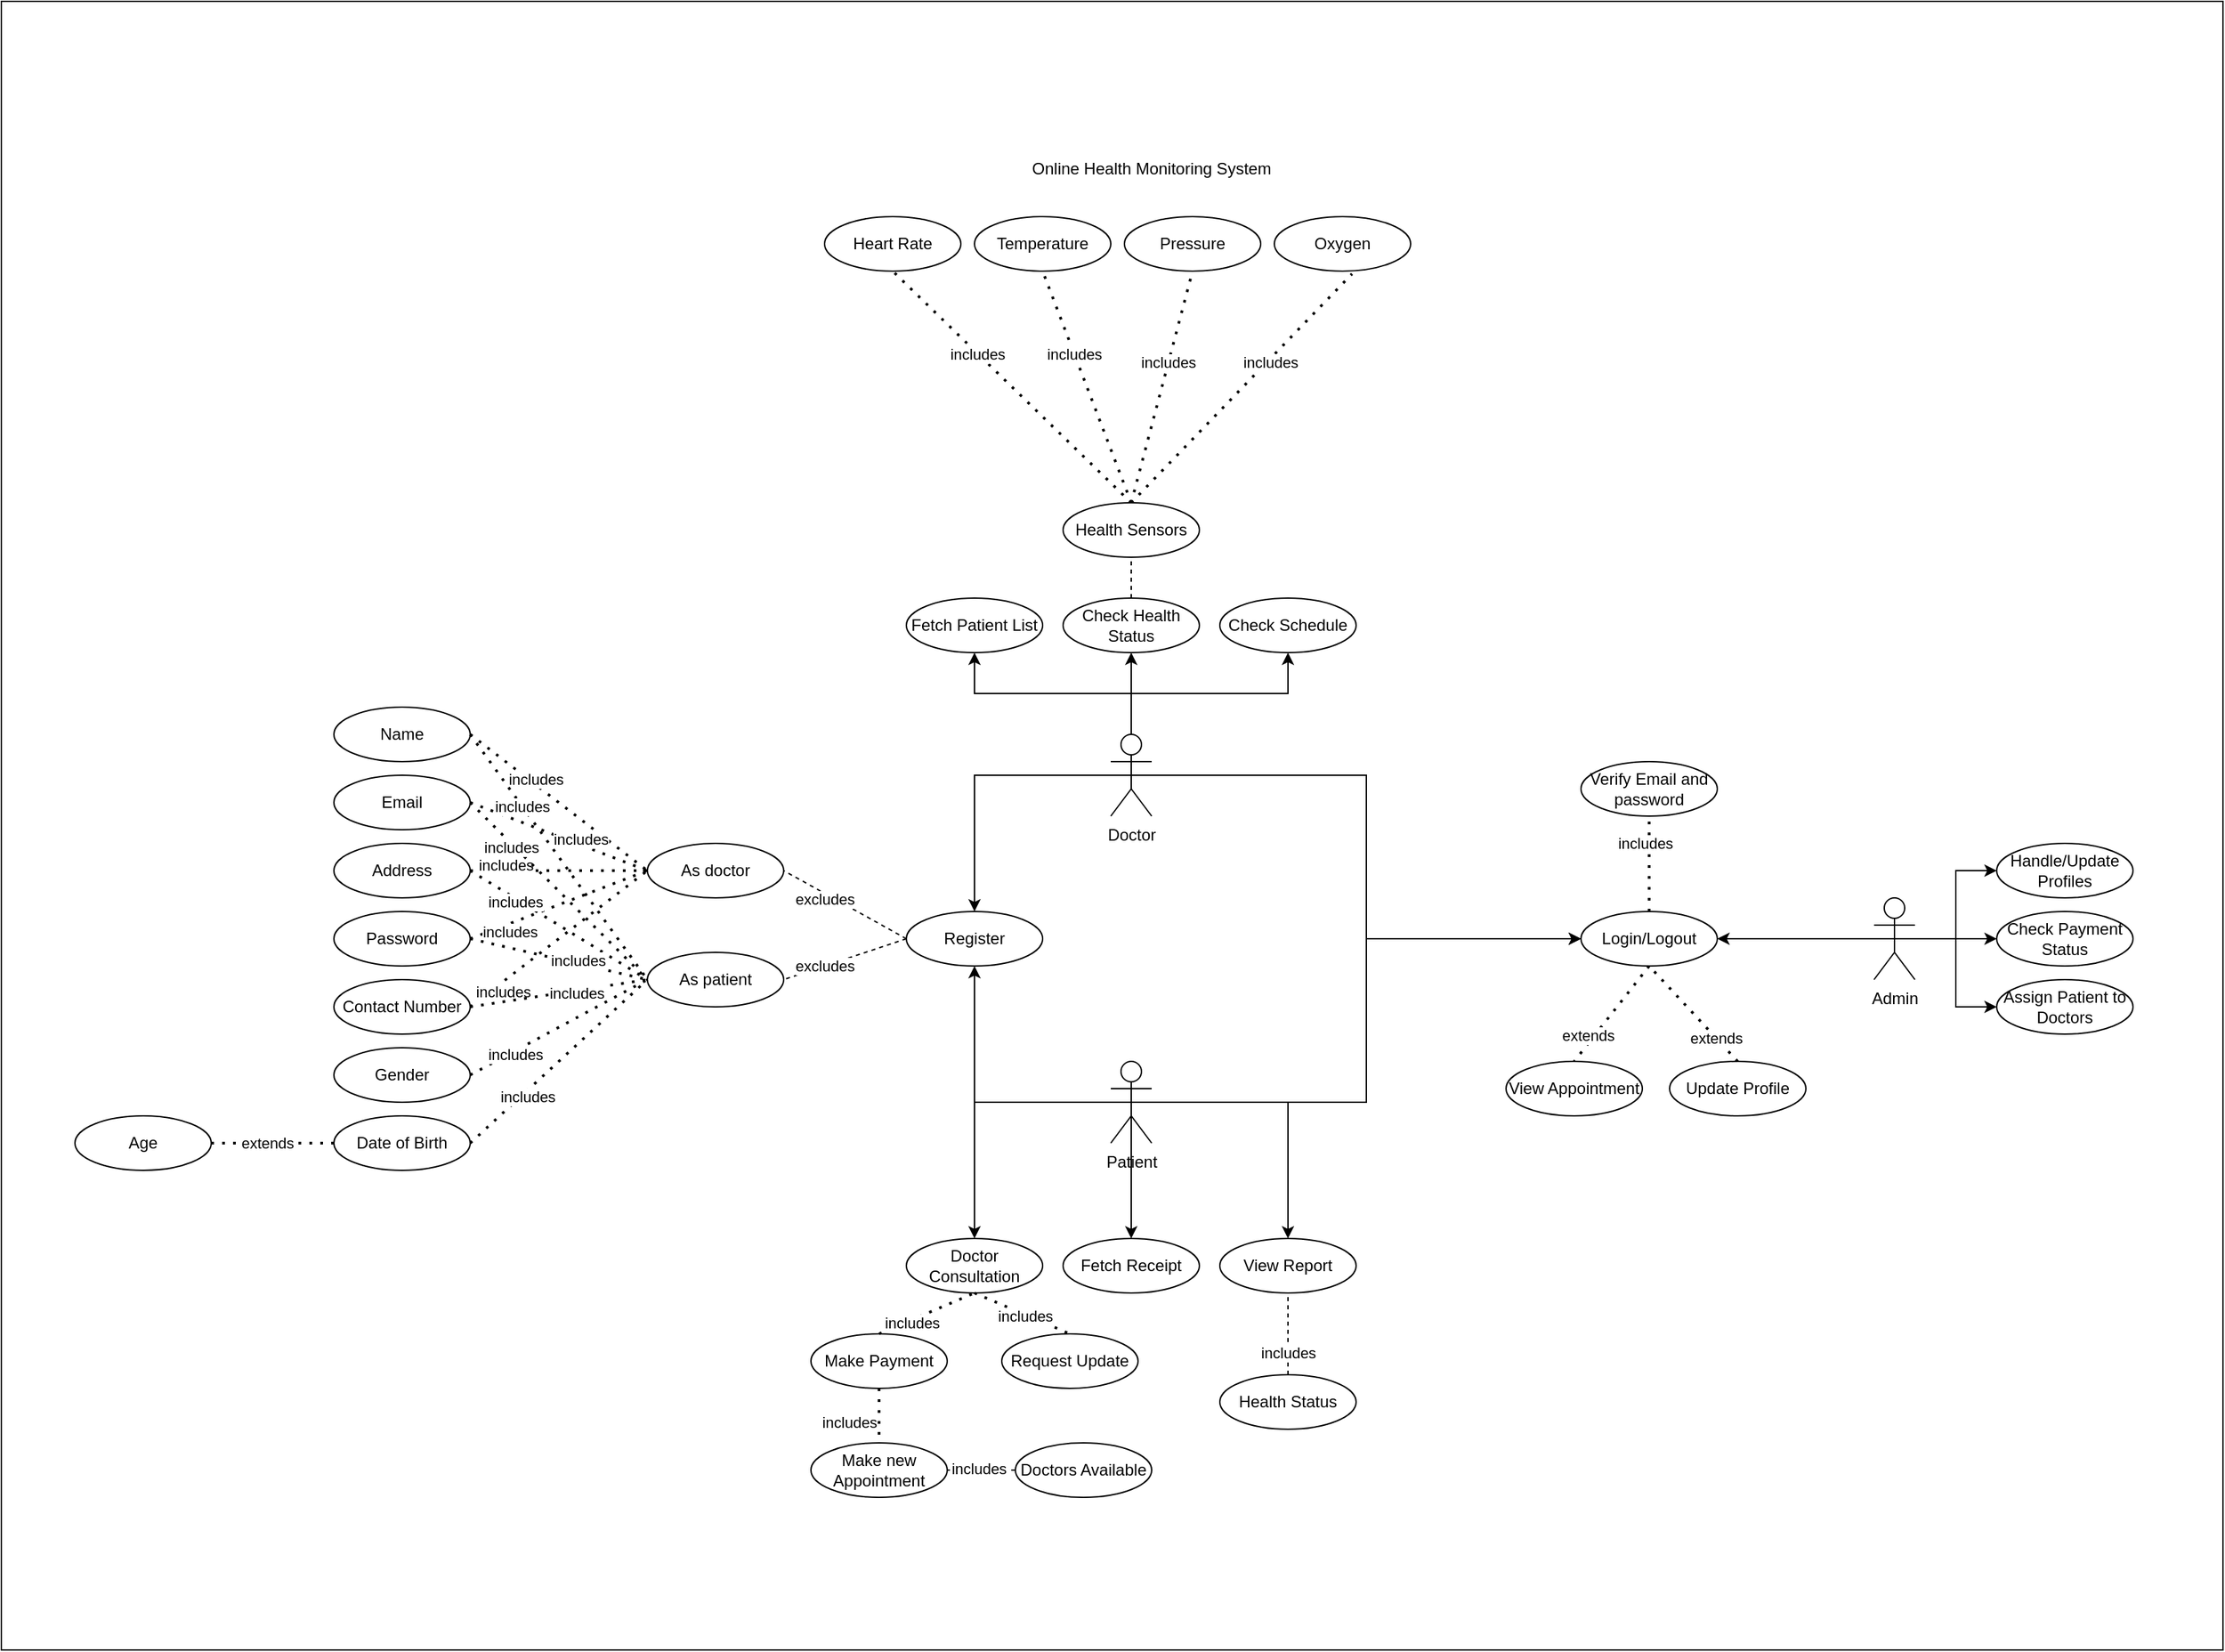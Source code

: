 <mxfile version="17.4.6"><diagram id="-4WxVOgp2u9Owlx1AHbw" name="9HealthMonitorUseCase"><mxGraphModel dx="7057" dy="3689" grid="1" gridSize="10" guides="1" tooltips="1" connect="1" arrows="1" fold="1" page="1" pageScale="1" pageWidth="827" pageHeight="1169" math="0" shadow="0"><root><mxCell id="0"/><mxCell id="1" parent="0"/><mxCell id="iBh4o5T7WmG4Lm2zXvgL-108" value="" style="rounded=0;whiteSpace=wrap;html=1;" vertex="1" parent="1"><mxGeometry x="-1260" y="-670" width="1630" height="1210" as="geometry"/></mxCell><mxCell id="iBh4o5T7WmG4Lm2zXvgL-1" style="edgeStyle=orthogonalEdgeStyle;rounded=0;orthogonalLoop=1;jettySize=auto;html=1;exitX=0.5;exitY=0;exitDx=0;exitDy=0;exitPerimeter=0;entryX=0.5;entryY=1;entryDx=0;entryDy=0;" edge="1" parent="1" source="iBh4o5T7WmG4Lm2zXvgL-6" target="iBh4o5T7WmG4Lm2zXvgL-19"><mxGeometry relative="1" as="geometry"/></mxCell><mxCell id="iBh4o5T7WmG4Lm2zXvgL-2" style="edgeStyle=orthogonalEdgeStyle;rounded=0;orthogonalLoop=1;jettySize=auto;html=1;exitX=0.5;exitY=0;exitDx=0;exitDy=0;exitPerimeter=0;entryX=0.5;entryY=1;entryDx=0;entryDy=0;" edge="1" parent="1" source="iBh4o5T7WmG4Lm2zXvgL-6" target="iBh4o5T7WmG4Lm2zXvgL-18"><mxGeometry relative="1" as="geometry"/></mxCell><mxCell id="iBh4o5T7WmG4Lm2zXvgL-3" style="edgeStyle=orthogonalEdgeStyle;rounded=0;orthogonalLoop=1;jettySize=auto;html=1;exitX=0.5;exitY=0;exitDx=0;exitDy=0;exitPerimeter=0;entryX=0.5;entryY=1;entryDx=0;entryDy=0;" edge="1" parent="1" source="iBh4o5T7WmG4Lm2zXvgL-6" target="iBh4o5T7WmG4Lm2zXvgL-20"><mxGeometry relative="1" as="geometry"/></mxCell><mxCell id="iBh4o5T7WmG4Lm2zXvgL-4" style="edgeStyle=orthogonalEdgeStyle;rounded=0;orthogonalLoop=1;jettySize=auto;html=1;exitX=0.5;exitY=0.5;exitDx=0;exitDy=0;exitPerimeter=0;entryX=0;entryY=0.5;entryDx=0;entryDy=0;" edge="1" parent="1" source="iBh4o5T7WmG4Lm2zXvgL-6" target="iBh4o5T7WmG4Lm2zXvgL-24"><mxGeometry relative="1" as="geometry"/></mxCell><mxCell id="iBh4o5T7WmG4Lm2zXvgL-5" style="edgeStyle=orthogonalEdgeStyle;rounded=0;orthogonalLoop=1;jettySize=auto;html=1;exitX=0.5;exitY=0.5;exitDx=0;exitDy=0;exitPerimeter=0;entryX=0.5;entryY=0;entryDx=0;entryDy=0;" edge="1" parent="1" source="iBh4o5T7WmG4Lm2zXvgL-6" target="iBh4o5T7WmG4Lm2zXvgL-28"><mxGeometry relative="1" as="geometry"/></mxCell><mxCell id="iBh4o5T7WmG4Lm2zXvgL-6" value="Doctor" style="shape=umlActor;verticalLabelPosition=bottom;verticalAlign=top;html=1;outlineConnect=0;" vertex="1" parent="1"><mxGeometry x="-446" y="-132" width="30" height="60" as="geometry"/></mxCell><mxCell id="iBh4o5T7WmG4Lm2zXvgL-7" style="edgeStyle=orthogonalEdgeStyle;rounded=0;orthogonalLoop=1;jettySize=auto;html=1;exitX=0.5;exitY=0.5;exitDx=0;exitDy=0;exitPerimeter=0;entryX=0.5;entryY=0;entryDx=0;entryDy=0;" edge="1" parent="1" source="iBh4o5T7WmG4Lm2zXvgL-12" target="iBh4o5T7WmG4Lm2zXvgL-22"><mxGeometry relative="1" as="geometry"/></mxCell><mxCell id="iBh4o5T7WmG4Lm2zXvgL-8" style="edgeStyle=orthogonalEdgeStyle;rounded=0;orthogonalLoop=1;jettySize=auto;html=1;exitX=0.5;exitY=0.5;exitDx=0;exitDy=0;exitPerimeter=0;entryX=0.5;entryY=0;entryDx=0;entryDy=0;" edge="1" parent="1" source="iBh4o5T7WmG4Lm2zXvgL-12" target="iBh4o5T7WmG4Lm2zXvgL-21"><mxGeometry relative="1" as="geometry"/></mxCell><mxCell id="iBh4o5T7WmG4Lm2zXvgL-9" style="edgeStyle=orthogonalEdgeStyle;rounded=0;orthogonalLoop=1;jettySize=auto;html=1;exitX=0.5;exitY=0.5;exitDx=0;exitDy=0;exitPerimeter=0;entryX=0.5;entryY=0;entryDx=0;entryDy=0;" edge="1" parent="1" source="iBh4o5T7WmG4Lm2zXvgL-12" target="iBh4o5T7WmG4Lm2zXvgL-23"><mxGeometry relative="1" as="geometry"/></mxCell><mxCell id="iBh4o5T7WmG4Lm2zXvgL-10" style="edgeStyle=orthogonalEdgeStyle;rounded=0;orthogonalLoop=1;jettySize=auto;html=1;exitX=0.5;exitY=0.5;exitDx=0;exitDy=0;exitPerimeter=0;entryX=0;entryY=0.5;entryDx=0;entryDy=0;" edge="1" parent="1" source="iBh4o5T7WmG4Lm2zXvgL-12" target="iBh4o5T7WmG4Lm2zXvgL-24"><mxGeometry relative="1" as="geometry"/></mxCell><mxCell id="iBh4o5T7WmG4Lm2zXvgL-11" style="edgeStyle=orthogonalEdgeStyle;rounded=0;orthogonalLoop=1;jettySize=auto;html=1;exitX=0.5;exitY=0.5;exitDx=0;exitDy=0;exitPerimeter=0;entryX=0.5;entryY=1;entryDx=0;entryDy=0;" edge="1" parent="1" source="iBh4o5T7WmG4Lm2zXvgL-12" target="iBh4o5T7WmG4Lm2zXvgL-28"><mxGeometry relative="1" as="geometry"/></mxCell><mxCell id="iBh4o5T7WmG4Lm2zXvgL-12" value="Patient" style="shape=umlActor;verticalLabelPosition=bottom;verticalAlign=top;html=1;outlineConnect=0;" vertex="1" parent="1"><mxGeometry x="-446" y="108" width="30" height="60" as="geometry"/></mxCell><mxCell id="iBh4o5T7WmG4Lm2zXvgL-13" style="edgeStyle=orthogonalEdgeStyle;rounded=0;orthogonalLoop=1;jettySize=auto;html=1;exitX=0.5;exitY=0.5;exitDx=0;exitDy=0;exitPerimeter=0;entryX=1;entryY=0.5;entryDx=0;entryDy=0;" edge="1" parent="1" source="iBh4o5T7WmG4Lm2zXvgL-17" target="iBh4o5T7WmG4Lm2zXvgL-24"><mxGeometry relative="1" as="geometry"/></mxCell><mxCell id="iBh4o5T7WmG4Lm2zXvgL-14" style="edgeStyle=orthogonalEdgeStyle;rounded=0;orthogonalLoop=1;jettySize=auto;html=1;exitX=0.5;exitY=0.5;exitDx=0;exitDy=0;exitPerimeter=0;entryX=0;entryY=0.5;entryDx=0;entryDy=0;" edge="1" parent="1" source="iBh4o5T7WmG4Lm2zXvgL-17" target="iBh4o5T7WmG4Lm2zXvgL-26"><mxGeometry relative="1" as="geometry"/></mxCell><mxCell id="iBh4o5T7WmG4Lm2zXvgL-15" style="edgeStyle=orthogonalEdgeStyle;rounded=0;orthogonalLoop=1;jettySize=auto;html=1;exitX=0.5;exitY=0.5;exitDx=0;exitDy=0;exitPerimeter=0;entryX=0;entryY=0.5;entryDx=0;entryDy=0;" edge="1" parent="1" source="iBh4o5T7WmG4Lm2zXvgL-17" target="iBh4o5T7WmG4Lm2zXvgL-25"><mxGeometry relative="1" as="geometry"/></mxCell><mxCell id="iBh4o5T7WmG4Lm2zXvgL-16" style="edgeStyle=orthogonalEdgeStyle;rounded=0;orthogonalLoop=1;jettySize=auto;html=1;exitX=0.5;exitY=0.5;exitDx=0;exitDy=0;exitPerimeter=0;entryX=0;entryY=0.5;entryDx=0;entryDy=0;" edge="1" parent="1" source="iBh4o5T7WmG4Lm2zXvgL-17" target="iBh4o5T7WmG4Lm2zXvgL-27"><mxGeometry relative="1" as="geometry"/></mxCell><mxCell id="iBh4o5T7WmG4Lm2zXvgL-17" value="Admin" style="shape=umlActor;verticalLabelPosition=bottom;verticalAlign=top;html=1;outlineConnect=0;" vertex="1" parent="1"><mxGeometry x="114" y="-12" width="30" height="60" as="geometry"/></mxCell><mxCell id="iBh4o5T7WmG4Lm2zXvgL-18" value="Fetch Patient List" style="ellipse;whiteSpace=wrap;html=1;" vertex="1" parent="1"><mxGeometry x="-596" y="-232" width="100" height="40" as="geometry"/></mxCell><mxCell id="iBh4o5T7WmG4Lm2zXvgL-19" value="Check Health Status" style="ellipse;whiteSpace=wrap;html=1;" vertex="1" parent="1"><mxGeometry x="-481" y="-232" width="100" height="40" as="geometry"/></mxCell><mxCell id="iBh4o5T7WmG4Lm2zXvgL-20" value="Check Schedule" style="ellipse;whiteSpace=wrap;html=1;" vertex="1" parent="1"><mxGeometry x="-366" y="-232" width="100" height="40" as="geometry"/></mxCell><mxCell id="iBh4o5T7WmG4Lm2zXvgL-21" value="Doctor Consultation" style="ellipse;whiteSpace=wrap;html=1;" vertex="1" parent="1"><mxGeometry x="-596" y="238" width="100" height="40" as="geometry"/></mxCell><mxCell id="iBh4o5T7WmG4Lm2zXvgL-22" value="Fetch Receipt" style="ellipse;whiteSpace=wrap;html=1;" vertex="1" parent="1"><mxGeometry x="-481" y="238" width="100" height="40" as="geometry"/></mxCell><mxCell id="iBh4o5T7WmG4Lm2zXvgL-23" value="View Report" style="ellipse;whiteSpace=wrap;html=1;" vertex="1" parent="1"><mxGeometry x="-366" y="238" width="100" height="40" as="geometry"/></mxCell><mxCell id="iBh4o5T7WmG4Lm2zXvgL-24" value="Login/Logout" style="ellipse;whiteSpace=wrap;html=1;" vertex="1" parent="1"><mxGeometry x="-101" y="-2" width="100" height="40" as="geometry"/></mxCell><mxCell id="iBh4o5T7WmG4Lm2zXvgL-25" value="Check Payment Status" style="ellipse;whiteSpace=wrap;html=1;" vertex="1" parent="1"><mxGeometry x="204" y="-2" width="100" height="40" as="geometry"/></mxCell><mxCell id="iBh4o5T7WmG4Lm2zXvgL-26" value="Handle/Update Profiles" style="ellipse;whiteSpace=wrap;html=1;" vertex="1" parent="1"><mxGeometry x="204" y="-52" width="100" height="40" as="geometry"/></mxCell><mxCell id="iBh4o5T7WmG4Lm2zXvgL-27" value="Assign Patient to Doctors" style="ellipse;whiteSpace=wrap;html=1;" vertex="1" parent="1"><mxGeometry x="204" y="48" width="100" height="40" as="geometry"/></mxCell><mxCell id="iBh4o5T7WmG4Lm2zXvgL-28" value="Register" style="ellipse;whiteSpace=wrap;html=1;" vertex="1" parent="1"><mxGeometry x="-596" y="-2" width="100" height="40" as="geometry"/></mxCell><mxCell id="iBh4o5T7WmG4Lm2zXvgL-29" value="Heart Rate" style="ellipse;whiteSpace=wrap;html=1;" vertex="1" parent="1"><mxGeometry x="-656" y="-512" width="100" height="40" as="geometry"/></mxCell><mxCell id="iBh4o5T7WmG4Lm2zXvgL-30" value="Temperature" style="ellipse;whiteSpace=wrap;html=1;" vertex="1" parent="1"><mxGeometry x="-546" y="-512" width="100" height="40" as="geometry"/></mxCell><mxCell id="iBh4o5T7WmG4Lm2zXvgL-31" value="Pressure" style="ellipse;whiteSpace=wrap;html=1;" vertex="1" parent="1"><mxGeometry x="-436" y="-512" width="100" height="40" as="geometry"/></mxCell><mxCell id="iBh4o5T7WmG4Lm2zXvgL-32" value="Oxygen" style="ellipse;whiteSpace=wrap;html=1;" vertex="1" parent="1"><mxGeometry x="-326" y="-512" width="100" height="40" as="geometry"/></mxCell><mxCell id="iBh4o5T7WmG4Lm2zXvgL-33" value="" style="endArrow=none;dashed=1;html=1;dashPattern=1 3;strokeWidth=2;rounded=0;entryX=0.5;entryY=1;entryDx=0;entryDy=0;exitX=0.5;exitY=0;exitDx=0;exitDy=0;" edge="1" parent="1" source="iBh4o5T7WmG4Lm2zXvgL-106" target="iBh4o5T7WmG4Lm2zXvgL-30"><mxGeometry width="50" height="50" relative="1" as="geometry"><mxPoint x="-566" y="-332" as="sourcePoint"/><mxPoint x="-476" y="-312" as="targetPoint"/></mxGeometry></mxCell><mxCell id="iBh4o5T7WmG4Lm2zXvgL-34" value="includes" style="edgeLabel;html=1;align=center;verticalAlign=middle;resizable=0;points=[];" vertex="1" connectable="0" parent="iBh4o5T7WmG4Lm2zXvgL-33"><mxGeometry x="0.411" y="-1" relative="1" as="geometry"><mxPoint x="3" y="11" as="offset"/></mxGeometry></mxCell><mxCell id="iBh4o5T7WmG4Lm2zXvgL-35" value="" style="endArrow=none;dashed=1;html=1;dashPattern=1 3;strokeWidth=2;rounded=0;entryX=0.5;entryY=1;entryDx=0;entryDy=0;exitX=0.5;exitY=0;exitDx=0;exitDy=0;" edge="1" parent="1" source="iBh4o5T7WmG4Lm2zXvgL-106" target="iBh4o5T7WmG4Lm2zXvgL-31"><mxGeometry width="50" height="50" relative="1" as="geometry"><mxPoint x="-476" y="-352" as="sourcePoint"/><mxPoint x="-476" y="-322" as="targetPoint"/></mxGeometry></mxCell><mxCell id="iBh4o5T7WmG4Lm2zXvgL-36" value="includes" style="edgeLabel;html=1;align=center;verticalAlign=middle;resizable=0;points=[];" vertex="1" connectable="0" parent="iBh4o5T7WmG4Lm2zXvgL-35"><mxGeometry x="0.246" y="1" relative="1" as="geometry"><mxPoint y="3" as="offset"/></mxGeometry></mxCell><mxCell id="iBh4o5T7WmG4Lm2zXvgL-37" value="" style="endArrow=none;dashed=1;html=1;dashPattern=1 3;strokeWidth=2;rounded=0;entryX=0.57;entryY=1.05;entryDx=0;entryDy=0;entryPerimeter=0;exitX=0.5;exitY=0;exitDx=0;exitDy=0;" edge="1" parent="1" source="iBh4o5T7WmG4Lm2zXvgL-106" target="iBh4o5T7WmG4Lm2zXvgL-32"><mxGeometry width="50" height="50" relative="1" as="geometry"><mxPoint x="-406" y="-352" as="sourcePoint"/><mxPoint x="-366" y="-322" as="targetPoint"/></mxGeometry></mxCell><mxCell id="iBh4o5T7WmG4Lm2zXvgL-38" value="includes" style="edgeLabel;html=1;align=center;verticalAlign=middle;resizable=0;points=[];" vertex="1" connectable="0" parent="iBh4o5T7WmG4Lm2zXvgL-37"><mxGeometry x="0.248" y="-1" relative="1" as="geometry"><mxPoint y="1" as="offset"/></mxGeometry></mxCell><mxCell id="iBh4o5T7WmG4Lm2zXvgL-39" value="" style="endArrow=none;dashed=1;html=1;dashPattern=1 3;strokeWidth=2;rounded=0;entryX=0.5;entryY=1;entryDx=0;entryDy=0;exitX=0.5;exitY=0;exitDx=0;exitDy=0;" edge="1" parent="1" source="iBh4o5T7WmG4Lm2zXvgL-106" target="iBh4o5T7WmG4Lm2zXvgL-29"><mxGeometry width="50" height="50" relative="1" as="geometry"><mxPoint x="-656" y="-322" as="sourcePoint"/><mxPoint x="-356" y="-312" as="targetPoint"/></mxGeometry></mxCell><mxCell id="iBh4o5T7WmG4Lm2zXvgL-40" value="includes" style="edgeLabel;html=1;align=center;verticalAlign=middle;resizable=0;points=[];" vertex="1" connectable="0" parent="iBh4o5T7WmG4Lm2zXvgL-39"><mxGeometry x="0.292" y="1" relative="1" as="geometry"><mxPoint as="offset"/></mxGeometry></mxCell><mxCell id="iBh4o5T7WmG4Lm2zXvgL-41" value="Verify Email and password" style="ellipse;whiteSpace=wrap;html=1;" vertex="1" parent="1"><mxGeometry x="-101" y="-112" width="100" height="40" as="geometry"/></mxCell><mxCell id="iBh4o5T7WmG4Lm2zXvgL-42" value="Update Profile" style="ellipse;whiteSpace=wrap;html=1;" vertex="1" parent="1"><mxGeometry x="-36" y="108" width="100" height="40" as="geometry"/></mxCell><mxCell id="iBh4o5T7WmG4Lm2zXvgL-43" value="" style="endArrow=none;dashed=1;html=1;dashPattern=1 3;strokeWidth=2;rounded=0;entryX=0.5;entryY=1;entryDx=0;entryDy=0;exitX=0.5;exitY=0;exitDx=0;exitDy=0;" edge="1" parent="1" source="iBh4o5T7WmG4Lm2zXvgL-24" target="iBh4o5T7WmG4Lm2zXvgL-41"><mxGeometry width="50" height="50" relative="1" as="geometry"><mxPoint x="-66" y="18" as="sourcePoint"/><mxPoint x="-16" y="-32" as="targetPoint"/></mxGeometry></mxCell><mxCell id="iBh4o5T7WmG4Lm2zXvgL-44" value="includes" style="edgeLabel;html=1;align=center;verticalAlign=middle;resizable=0;points=[];" vertex="1" connectable="0" parent="iBh4o5T7WmG4Lm2zXvgL-43"><mxGeometry x="0.434" y="3" relative="1" as="geometry"><mxPoint as="offset"/></mxGeometry></mxCell><mxCell id="iBh4o5T7WmG4Lm2zXvgL-45" value="" style="endArrow=none;dashed=1;html=1;dashPattern=1 3;strokeWidth=2;rounded=0;entryX=0.5;entryY=1;entryDx=0;entryDy=0;exitX=0.5;exitY=0;exitDx=0;exitDy=0;" edge="1" parent="1" source="iBh4o5T7WmG4Lm2zXvgL-42" target="iBh4o5T7WmG4Lm2zXvgL-24"><mxGeometry width="50" height="50" relative="1" as="geometry"><mxPoint x="-41" y="8" as="sourcePoint"/><mxPoint x="-41" y="-22" as="targetPoint"/></mxGeometry></mxCell><mxCell id="iBh4o5T7WmG4Lm2zXvgL-46" value="extends" style="edgeLabel;html=1;align=center;verticalAlign=middle;resizable=0;points=[];" vertex="1" connectable="0" parent="iBh4o5T7WmG4Lm2zXvgL-45"><mxGeometry x="-0.504" relative="1" as="geometry"><mxPoint as="offset"/></mxGeometry></mxCell><mxCell id="iBh4o5T7WmG4Lm2zXvgL-47" value="&lt;div&gt;As doctor&lt;/div&gt;" style="ellipse;whiteSpace=wrap;html=1;" vertex="1" parent="1"><mxGeometry x="-786" y="-52" width="100" height="40" as="geometry"/></mxCell><mxCell id="iBh4o5T7WmG4Lm2zXvgL-48" value="As patient" style="ellipse;whiteSpace=wrap;html=1;" vertex="1" parent="1"><mxGeometry x="-786" y="28" width="100" height="40" as="geometry"/></mxCell><mxCell id="iBh4o5T7WmG4Lm2zXvgL-49" value="" style="endArrow=none;dashed=1;html=1;rounded=0;entryX=1;entryY=0.5;entryDx=0;entryDy=0;exitX=0;exitY=0.5;exitDx=0;exitDy=0;" edge="1" parent="1" source="iBh4o5T7WmG4Lm2zXvgL-28" target="iBh4o5T7WmG4Lm2zXvgL-47"><mxGeometry width="50" height="50" relative="1" as="geometry"><mxPoint x="-536" y="48" as="sourcePoint"/><mxPoint x="-486" y="-2" as="targetPoint"/></mxGeometry></mxCell><mxCell id="iBh4o5T7WmG4Lm2zXvgL-50" value="excludes" style="edgeLabel;html=1;align=center;verticalAlign=middle;resizable=0;points=[];" vertex="1" connectable="0" parent="iBh4o5T7WmG4Lm2zXvgL-49"><mxGeometry x="0.294" y="4" relative="1" as="geometry"><mxPoint as="offset"/></mxGeometry></mxCell><mxCell id="iBh4o5T7WmG4Lm2zXvgL-51" value="" style="endArrow=none;dashed=1;html=1;rounded=0;entryX=1;entryY=0.5;entryDx=0;entryDy=0;exitX=0;exitY=0.5;exitDx=0;exitDy=0;" edge="1" parent="1" source="iBh4o5T7WmG4Lm2zXvgL-28" target="iBh4o5T7WmG4Lm2zXvgL-48"><mxGeometry width="50" height="50" relative="1" as="geometry"><mxPoint x="-596" y="48" as="sourcePoint"/><mxPoint x="-676" y="-2" as="targetPoint"/></mxGeometry></mxCell><mxCell id="iBh4o5T7WmG4Lm2zXvgL-52" value="excludes" style="edgeLabel;html=1;align=center;verticalAlign=middle;resizable=0;points=[];" vertex="1" connectable="0" parent="iBh4o5T7WmG4Lm2zXvgL-51"><mxGeometry x="0.582" y="1" relative="1" as="geometry"><mxPoint x="11" y="-5" as="offset"/></mxGeometry></mxCell><mxCell id="iBh4o5T7WmG4Lm2zXvgL-53" value="&lt;div&gt;Name&lt;/div&gt;" style="ellipse;whiteSpace=wrap;html=1;" vertex="1" parent="1"><mxGeometry x="-1016" y="-152" width="100" height="40" as="geometry"/></mxCell><mxCell id="iBh4o5T7WmG4Lm2zXvgL-54" value="Email" style="ellipse;whiteSpace=wrap;html=1;" vertex="1" parent="1"><mxGeometry x="-1016" y="-102" width="100" height="40" as="geometry"/></mxCell><mxCell id="iBh4o5T7WmG4Lm2zXvgL-55" value="Address" style="ellipse;whiteSpace=wrap;html=1;" vertex="1" parent="1"><mxGeometry x="-1016" y="-52" width="100" height="40" as="geometry"/></mxCell><mxCell id="iBh4o5T7WmG4Lm2zXvgL-56" value="Password" style="ellipse;whiteSpace=wrap;html=1;" vertex="1" parent="1"><mxGeometry x="-1016" y="-2" width="100" height="40" as="geometry"/></mxCell><mxCell id="iBh4o5T7WmG4Lm2zXvgL-57" value="Date of Birth" style="ellipse;whiteSpace=wrap;html=1;" vertex="1" parent="1"><mxGeometry x="-1016" y="148" width="100" height="40" as="geometry"/></mxCell><mxCell id="iBh4o5T7WmG4Lm2zXvgL-58" value="Contact Number" style="ellipse;whiteSpace=wrap;html=1;" vertex="1" parent="1"><mxGeometry x="-1016" y="48" width="100" height="40" as="geometry"/></mxCell><mxCell id="iBh4o5T7WmG4Lm2zXvgL-59" value="Gender" style="ellipse;whiteSpace=wrap;html=1;" vertex="1" parent="1"><mxGeometry x="-1016" y="98" width="100" height="40" as="geometry"/></mxCell><mxCell id="iBh4o5T7WmG4Lm2zXvgL-60" value="" style="endArrow=none;dashed=1;html=1;dashPattern=1 3;strokeWidth=2;rounded=0;entryX=0;entryY=0.5;entryDx=0;entryDy=0;exitX=1;exitY=0.5;exitDx=0;exitDy=0;" edge="1" parent="1" source="iBh4o5T7WmG4Lm2zXvgL-53" target="iBh4o5T7WmG4Lm2zXvgL-47"><mxGeometry width="50" height="50" relative="1" as="geometry"><mxPoint x="-766" y="48" as="sourcePoint"/><mxPoint x="-716" y="-2" as="targetPoint"/></mxGeometry></mxCell><mxCell id="iBh4o5T7WmG4Lm2zXvgL-61" value="includes" style="edgeLabel;html=1;align=center;verticalAlign=middle;resizable=0;points=[];" vertex="1" connectable="0" parent="iBh4o5T7WmG4Lm2zXvgL-60"><mxGeometry x="-0.298" y="3" relative="1" as="geometry"><mxPoint as="offset"/></mxGeometry></mxCell><mxCell id="iBh4o5T7WmG4Lm2zXvgL-62" value="" style="endArrow=none;dashed=1;html=1;dashPattern=1 3;strokeWidth=2;rounded=0;exitX=1;exitY=0.5;exitDx=0;exitDy=0;entryX=0;entryY=0.5;entryDx=0;entryDy=0;" edge="1" parent="1" source="iBh4o5T7WmG4Lm2zXvgL-54" target="iBh4o5T7WmG4Lm2zXvgL-47"><mxGeometry width="50" height="50" relative="1" as="geometry"><mxPoint x="-906.0" y="-122" as="sourcePoint"/><mxPoint x="-796" y="-12" as="targetPoint"/></mxGeometry></mxCell><mxCell id="iBh4o5T7WmG4Lm2zXvgL-63" value="includes" style="edgeLabel;html=1;align=center;verticalAlign=middle;resizable=0;points=[];" vertex="1" connectable="0" parent="iBh4o5T7WmG4Lm2zXvgL-62"><mxGeometry x="0.215" y="4" relative="1" as="geometry"><mxPoint as="offset"/></mxGeometry></mxCell><mxCell id="iBh4o5T7WmG4Lm2zXvgL-64" value="" style="endArrow=none;dashed=1;html=1;dashPattern=1 3;strokeWidth=2;rounded=0;exitX=1;exitY=0.5;exitDx=0;exitDy=0;entryX=0;entryY=0.5;entryDx=0;entryDy=0;" edge="1" parent="1" source="iBh4o5T7WmG4Lm2zXvgL-55" target="iBh4o5T7WmG4Lm2zXvgL-47"><mxGeometry width="50" height="50" relative="1" as="geometry"><mxPoint x="-906.0" y="-72" as="sourcePoint"/><mxPoint x="-806" y="-2" as="targetPoint"/></mxGeometry></mxCell><mxCell id="iBh4o5T7WmG4Lm2zXvgL-65" value="includes" style="edgeLabel;html=1;align=center;verticalAlign=middle;resizable=0;points=[];" vertex="1" connectable="0" parent="iBh4o5T7WmG4Lm2zXvgL-64"><mxGeometry x="-0.6" y="4" relative="1" as="geometry"><mxPoint as="offset"/></mxGeometry></mxCell><mxCell id="iBh4o5T7WmG4Lm2zXvgL-66" value="" style="endArrow=none;dashed=1;html=1;dashPattern=1 3;strokeWidth=2;rounded=0;exitX=1;exitY=0.5;exitDx=0;exitDy=0;entryX=0;entryY=0.5;entryDx=0;entryDy=0;" edge="1" parent="1" source="iBh4o5T7WmG4Lm2zXvgL-56" target="iBh4o5T7WmG4Lm2zXvgL-47"><mxGeometry width="50" height="50" relative="1" as="geometry"><mxPoint x="-906.0" y="-22" as="sourcePoint"/><mxPoint x="-806" y="-12" as="targetPoint"/></mxGeometry></mxCell><mxCell id="iBh4o5T7WmG4Lm2zXvgL-67" value="includes" style="edgeLabel;html=1;align=center;verticalAlign=middle;resizable=0;points=[];" vertex="1" connectable="0" parent="iBh4o5T7WmG4Lm2zXvgL-66"><mxGeometry x="-0.583" y="-5" relative="1" as="geometry"><mxPoint as="offset"/></mxGeometry></mxCell><mxCell id="iBh4o5T7WmG4Lm2zXvgL-68" value="" style="endArrow=none;dashed=1;html=1;dashPattern=1 3;strokeWidth=2;rounded=0;exitX=1;exitY=0.5;exitDx=0;exitDy=0;entryX=0;entryY=0.5;entryDx=0;entryDy=0;" edge="1" parent="1" source="iBh4o5T7WmG4Lm2zXvgL-58" target="iBh4o5T7WmG4Lm2zXvgL-47"><mxGeometry width="50" height="50" relative="1" as="geometry"><mxPoint x="-906.0" y="28" as="sourcePoint"/><mxPoint x="-776" y="-22" as="targetPoint"/></mxGeometry></mxCell><mxCell id="iBh4o5T7WmG4Lm2zXvgL-69" value="includes" style="edgeLabel;html=1;align=center;verticalAlign=middle;resizable=0;points=[];" vertex="1" connectable="0" parent="iBh4o5T7WmG4Lm2zXvgL-68"><mxGeometry x="-0.69" y="-5" relative="1" as="geometry"><mxPoint as="offset"/></mxGeometry></mxCell><mxCell id="iBh4o5T7WmG4Lm2zXvgL-70" value="" style="endArrow=none;dashed=1;html=1;dashPattern=1 3;strokeWidth=2;rounded=0;exitX=1;exitY=0.5;exitDx=0;exitDy=0;entryX=0;entryY=0.5;entryDx=0;entryDy=0;" edge="1" parent="1" source="iBh4o5T7WmG4Lm2zXvgL-53" target="iBh4o5T7WmG4Lm2zXvgL-48"><mxGeometry width="50" height="50" relative="1" as="geometry"><mxPoint x="-896.0" y="38" as="sourcePoint"/><mxPoint x="-766" y="-12" as="targetPoint"/></mxGeometry></mxCell><mxCell id="iBh4o5T7WmG4Lm2zXvgL-71" value="includes" style="edgeLabel;html=1;align=center;verticalAlign=middle;resizable=0;points=[];" vertex="1" connectable="0" parent="iBh4o5T7WmG4Lm2zXvgL-70"><mxGeometry x="-0.418" y="-1" relative="1" as="geometry"><mxPoint x="1" as="offset"/></mxGeometry></mxCell><mxCell id="iBh4o5T7WmG4Lm2zXvgL-72" value="" style="endArrow=none;dashed=1;html=1;dashPattern=1 3;strokeWidth=2;rounded=0;exitX=1;exitY=0.5;exitDx=0;exitDy=0;entryX=0;entryY=0.5;entryDx=0;entryDy=0;" edge="1" parent="1" source="iBh4o5T7WmG4Lm2zXvgL-54" target="iBh4o5T7WmG4Lm2zXvgL-48"><mxGeometry width="50" height="50" relative="1" as="geometry"><mxPoint x="-906" y="-52" as="sourcePoint"/><mxPoint x="-806" y="78" as="targetPoint"/></mxGeometry></mxCell><mxCell id="iBh4o5T7WmG4Lm2zXvgL-73" value="includes" style="edgeLabel;html=1;align=center;verticalAlign=middle;resizable=0;points=[];" vertex="1" connectable="0" parent="iBh4o5T7WmG4Lm2zXvgL-72"><mxGeometry x="-0.526" y="-3" relative="1" as="geometry"><mxPoint x="1" as="offset"/></mxGeometry></mxCell><mxCell id="iBh4o5T7WmG4Lm2zXvgL-74" value="" style="endArrow=none;dashed=1;html=1;dashPattern=1 3;strokeWidth=2;rounded=0;exitX=1;exitY=0.5;exitDx=0;exitDy=0;entryX=0;entryY=0.5;entryDx=0;entryDy=0;" edge="1" parent="1" source="iBh4o5T7WmG4Lm2zXvgL-55" target="iBh4o5T7WmG4Lm2zXvgL-48"><mxGeometry width="50" height="50" relative="1" as="geometry"><mxPoint x="-896" y="-12" as="sourcePoint"/><mxPoint x="-796" y="78" as="targetPoint"/></mxGeometry></mxCell><mxCell id="iBh4o5T7WmG4Lm2zXvgL-75" value="includes" style="edgeLabel;html=1;align=center;verticalAlign=middle;resizable=0;points=[];" vertex="1" connectable="0" parent="iBh4o5T7WmG4Lm2zXvgL-74"><mxGeometry x="-0.474" y="-2" relative="1" as="geometry"><mxPoint as="offset"/></mxGeometry></mxCell><mxCell id="iBh4o5T7WmG4Lm2zXvgL-76" value="" style="endArrow=none;dashed=1;html=1;dashPattern=1 3;strokeWidth=2;rounded=0;exitX=1;exitY=0.5;exitDx=0;exitDy=0;entryX=0;entryY=0.5;entryDx=0;entryDy=0;" edge="1" parent="1" source="iBh4o5T7WmG4Lm2zXvgL-56" target="iBh4o5T7WmG4Lm2zXvgL-48"><mxGeometry width="50" height="50" relative="1" as="geometry"><mxPoint x="-896" y="28" as="sourcePoint"/><mxPoint x="-806" y="68" as="targetPoint"/></mxGeometry></mxCell><mxCell id="iBh4o5T7WmG4Lm2zXvgL-77" value="includes" style="edgeLabel;html=1;align=center;verticalAlign=middle;resizable=0;points=[];" vertex="1" connectable="0" parent="iBh4o5T7WmG4Lm2zXvgL-76"><mxGeometry x="0.204" y="3" relative="1" as="geometry"><mxPoint y="1" as="offset"/></mxGeometry></mxCell><mxCell id="iBh4o5T7WmG4Lm2zXvgL-78" value="" style="endArrow=none;dashed=1;html=1;dashPattern=1 3;strokeWidth=2;rounded=0;exitX=1;exitY=0.5;exitDx=0;exitDy=0;entryX=0;entryY=0.5;entryDx=0;entryDy=0;" edge="1" parent="1" source="iBh4o5T7WmG4Lm2zXvgL-58" target="iBh4o5T7WmG4Lm2zXvgL-48"><mxGeometry width="50" height="50" relative="1" as="geometry"><mxPoint x="-906.0" y="28" as="sourcePoint"/><mxPoint x="-806" y="58" as="targetPoint"/></mxGeometry></mxCell><mxCell id="iBh4o5T7WmG4Lm2zXvgL-79" value="includes" style="edgeLabel;html=1;align=center;verticalAlign=middle;resizable=0;points=[];" vertex="1" connectable="0" parent="iBh4o5T7WmG4Lm2zXvgL-78"><mxGeometry x="0.209" y="-2" relative="1" as="geometry"><mxPoint x="-1" as="offset"/></mxGeometry></mxCell><mxCell id="iBh4o5T7WmG4Lm2zXvgL-80" value="" style="endArrow=none;dashed=1;html=1;dashPattern=1 3;strokeWidth=2;rounded=0;exitX=1;exitY=0.5;exitDx=0;exitDy=0;entryX=0;entryY=0.5;entryDx=0;entryDy=0;" edge="1" parent="1" source="iBh4o5T7WmG4Lm2zXvgL-59" target="iBh4o5T7WmG4Lm2zXvgL-48"><mxGeometry width="50" height="50" relative="1" as="geometry"><mxPoint x="-906.0" y="78" as="sourcePoint"/><mxPoint x="-796" y="78" as="targetPoint"/></mxGeometry></mxCell><mxCell id="iBh4o5T7WmG4Lm2zXvgL-81" value="includes" style="edgeLabel;html=1;align=center;verticalAlign=middle;resizable=0;points=[];" vertex="1" connectable="0" parent="iBh4o5T7WmG4Lm2zXvgL-80"><mxGeometry x="-0.529" y="-2" relative="1" as="geometry"><mxPoint x="1" as="offset"/></mxGeometry></mxCell><mxCell id="iBh4o5T7WmG4Lm2zXvgL-82" value="" style="endArrow=none;dashed=1;html=1;dashPattern=1 3;strokeWidth=2;rounded=0;exitX=1;exitY=0.5;exitDx=0;exitDy=0;entryX=0;entryY=0.5;entryDx=0;entryDy=0;" edge="1" parent="1" source="iBh4o5T7WmG4Lm2zXvgL-57" target="iBh4o5T7WmG4Lm2zXvgL-48"><mxGeometry width="50" height="50" relative="1" as="geometry"><mxPoint x="-906.0" y="128" as="sourcePoint"/><mxPoint x="-786" y="68" as="targetPoint"/></mxGeometry></mxCell><mxCell id="iBh4o5T7WmG4Lm2zXvgL-83" value="includes" style="edgeLabel;html=1;align=center;verticalAlign=middle;resizable=0;points=[];" vertex="1" connectable="0" parent="iBh4o5T7WmG4Lm2zXvgL-82"><mxGeometry x="-0.378" y="-4" relative="1" as="geometry"><mxPoint x="-1" as="offset"/></mxGeometry></mxCell><mxCell id="iBh4o5T7WmG4Lm2zXvgL-84" value="Make Payment" style="ellipse;whiteSpace=wrap;html=1;" vertex="1" parent="1"><mxGeometry x="-666" y="308" width="100" height="40" as="geometry"/></mxCell><mxCell id="iBh4o5T7WmG4Lm2zXvgL-85" value="" style="endArrow=none;dashed=1;html=1;dashPattern=1 3;strokeWidth=2;rounded=0;entryX=0.5;entryY=1;entryDx=0;entryDy=0;exitX=0.5;exitY=0;exitDx=0;exitDy=0;" edge="1" parent="1" source="iBh4o5T7WmG4Lm2zXvgL-84" target="iBh4o5T7WmG4Lm2zXvgL-21"><mxGeometry width="50" height="50" relative="1" as="geometry"><mxPoint x="-376" y="158" as="sourcePoint"/><mxPoint x="-326" y="108" as="targetPoint"/></mxGeometry></mxCell><mxCell id="iBh4o5T7WmG4Lm2zXvgL-86" value="includes" style="edgeLabel;html=1;align=center;verticalAlign=middle;resizable=0;points=[];" vertex="1" connectable="0" parent="iBh4o5T7WmG4Lm2zXvgL-85"><mxGeometry x="-0.356" y="-2" relative="1" as="geometry"><mxPoint as="offset"/></mxGeometry></mxCell><mxCell id="iBh4o5T7WmG4Lm2zXvgL-87" value="Age" style="ellipse;whiteSpace=wrap;html=1;" vertex="1" parent="1"><mxGeometry x="-1206" y="148" width="100" height="40" as="geometry"/></mxCell><mxCell id="iBh4o5T7WmG4Lm2zXvgL-88" value="" style="endArrow=none;dashed=1;html=1;dashPattern=1 3;strokeWidth=2;rounded=0;exitX=1;exitY=0.5;exitDx=0;exitDy=0;entryX=0;entryY=0.5;entryDx=0;entryDy=0;" edge="1" parent="1" source="iBh4o5T7WmG4Lm2zXvgL-87" target="iBh4o5T7WmG4Lm2zXvgL-57"><mxGeometry width="50" height="50" relative="1" as="geometry"><mxPoint x="-586" y="158" as="sourcePoint"/><mxPoint x="-536" y="108" as="targetPoint"/></mxGeometry></mxCell><mxCell id="iBh4o5T7WmG4Lm2zXvgL-89" value="extends" style="edgeLabel;html=1;align=center;verticalAlign=middle;resizable=0;points=[];" vertex="1" connectable="0" parent="iBh4o5T7WmG4Lm2zXvgL-88"><mxGeometry x="0.37" y="-1" relative="1" as="geometry"><mxPoint x="-21" y="-1" as="offset"/></mxGeometry></mxCell><mxCell id="iBh4o5T7WmG4Lm2zXvgL-90" value="Online Health Monitoring System" style="text;html=1;strokeColor=none;fillColor=none;align=center;verticalAlign=middle;whiteSpace=wrap;rounded=0;" vertex="1" parent="1"><mxGeometry x="-536" y="-562" width="240" height="30" as="geometry"/></mxCell><mxCell id="iBh4o5T7WmG4Lm2zXvgL-91" value="Health Status" style="ellipse;whiteSpace=wrap;html=1;" vertex="1" parent="1"><mxGeometry x="-366" y="338" width="100" height="40" as="geometry"/></mxCell><mxCell id="iBh4o5T7WmG4Lm2zXvgL-92" value="" style="endArrow=none;dashed=1;html=1;rounded=0;entryX=0.5;entryY=1;entryDx=0;entryDy=0;exitX=0.5;exitY=0;exitDx=0;exitDy=0;" edge="1" parent="1" source="iBh4o5T7WmG4Lm2zXvgL-91" target="iBh4o5T7WmG4Lm2zXvgL-23"><mxGeometry width="50" height="50" relative="1" as="geometry"><mxPoint x="-416" y="48" as="sourcePoint"/><mxPoint x="-366" y="-2" as="targetPoint"/></mxGeometry></mxCell><mxCell id="iBh4o5T7WmG4Lm2zXvgL-93" value="includes" style="edgeLabel;html=1;align=center;verticalAlign=middle;resizable=0;points=[];" vertex="1" connectable="0" parent="iBh4o5T7WmG4Lm2zXvgL-92"><mxGeometry x="-0.467" relative="1" as="geometry"><mxPoint as="offset"/></mxGeometry></mxCell><mxCell id="iBh4o5T7WmG4Lm2zXvgL-94" value="View Appointment" style="ellipse;whiteSpace=wrap;html=1;" vertex="1" parent="1"><mxGeometry x="-156" y="108" width="100" height="40" as="geometry"/></mxCell><mxCell id="iBh4o5T7WmG4Lm2zXvgL-95" value="" style="endArrow=none;dashed=1;html=1;dashPattern=1 3;strokeWidth=2;rounded=0;exitX=0.5;exitY=1;exitDx=0;exitDy=0;entryX=0.5;entryY=0;entryDx=0;entryDy=0;" edge="1" parent="1" source="iBh4o5T7WmG4Lm2zXvgL-24" target="iBh4o5T7WmG4Lm2zXvgL-94"><mxGeometry width="50" height="50" relative="1" as="geometry"><mxPoint x="-106" y="48" as="sourcePoint"/><mxPoint x="-146" y="78" as="targetPoint"/></mxGeometry></mxCell><mxCell id="iBh4o5T7WmG4Lm2zXvgL-96" value="extends" style="edgeLabel;html=1;align=center;verticalAlign=middle;resizable=0;points=[];" vertex="1" connectable="0" parent="iBh4o5T7WmG4Lm2zXvgL-95"><mxGeometry x="-0.504" relative="1" as="geometry"><mxPoint x="-32" y="33" as="offset"/></mxGeometry></mxCell><mxCell id="iBh4o5T7WmG4Lm2zXvgL-97" value="Make new Appointment" style="ellipse;whiteSpace=wrap;html=1;" vertex="1" parent="1"><mxGeometry x="-666" y="388" width="100" height="40" as="geometry"/></mxCell><mxCell id="iBh4o5T7WmG4Lm2zXvgL-98" value="Request Update" style="ellipse;whiteSpace=wrap;html=1;" vertex="1" parent="1"><mxGeometry x="-526" y="308" width="100" height="40" as="geometry"/></mxCell><mxCell id="iBh4o5T7WmG4Lm2zXvgL-99" value="Doctors Available" style="ellipse;whiteSpace=wrap;html=1;" vertex="1" parent="1"><mxGeometry x="-516" y="388" width="100" height="40" as="geometry"/></mxCell><mxCell id="iBh4o5T7WmG4Lm2zXvgL-100" value="" style="endArrow=none;dashed=1;html=1;rounded=0;entryX=1;entryY=0.5;entryDx=0;entryDy=0;exitX=0;exitY=0.5;exitDx=0;exitDy=0;" edge="1" parent="1" source="iBh4o5T7WmG4Lm2zXvgL-99" target="iBh4o5T7WmG4Lm2zXvgL-97"><mxGeometry width="50" height="50" relative="1" as="geometry"><mxPoint x="-516" y="468" as="sourcePoint"/><mxPoint x="-506" y="438" as="targetPoint"/></mxGeometry></mxCell><mxCell id="iBh4o5T7WmG4Lm2zXvgL-101" value="includes" style="edgeLabel;html=1;align=center;verticalAlign=middle;resizable=0;points=[];" vertex="1" connectable="0" parent="iBh4o5T7WmG4Lm2zXvgL-100"><mxGeometry x="0.099" y="-1" relative="1" as="geometry"><mxPoint as="offset"/></mxGeometry></mxCell><mxCell id="iBh4o5T7WmG4Lm2zXvgL-102" value="" style="endArrow=none;dashed=1;html=1;dashPattern=1 3;strokeWidth=2;rounded=0;entryX=0.5;entryY=0;entryDx=0;entryDy=0;exitX=0.5;exitY=1;exitDx=0;exitDy=0;" edge="1" parent="1" source="iBh4o5T7WmG4Lm2zXvgL-84" target="iBh4o5T7WmG4Lm2zXvgL-97"><mxGeometry width="50" height="50" relative="1" as="geometry"><mxPoint x="-536" y="358" as="sourcePoint"/><mxPoint x="-536" y="288" as="targetPoint"/></mxGeometry></mxCell><mxCell id="iBh4o5T7WmG4Lm2zXvgL-103" value="includes" style="edgeLabel;html=1;align=center;verticalAlign=middle;resizable=0;points=[];" vertex="1" connectable="0" parent="iBh4o5T7WmG4Lm2zXvgL-102"><mxGeometry x="-0.356" y="-2" relative="1" as="geometry"><mxPoint x="-20" y="12" as="offset"/></mxGeometry></mxCell><mxCell id="iBh4o5T7WmG4Lm2zXvgL-104" value="" style="endArrow=none;dashed=1;html=1;dashPattern=1 3;strokeWidth=2;rounded=0;entryX=0.5;entryY=0;entryDx=0;entryDy=0;exitX=0.5;exitY=1;exitDx=0;exitDy=0;" edge="1" parent="1" source="iBh4o5T7WmG4Lm2zXvgL-21" target="iBh4o5T7WmG4Lm2zXvgL-98"><mxGeometry width="50" height="50" relative="1" as="geometry"><mxPoint x="-546" y="288" as="sourcePoint"/><mxPoint x="-536" y="288" as="targetPoint"/></mxGeometry></mxCell><mxCell id="iBh4o5T7WmG4Lm2zXvgL-105" value="includes" style="edgeLabel;html=1;align=center;verticalAlign=middle;resizable=0;points=[];" vertex="1" connectable="0" parent="iBh4o5T7WmG4Lm2zXvgL-104"><mxGeometry x="-0.356" y="-2" relative="1" as="geometry"><mxPoint x="15" y="5" as="offset"/></mxGeometry></mxCell><mxCell id="iBh4o5T7WmG4Lm2zXvgL-106" value="Health Sensors " style="ellipse;whiteSpace=wrap;html=1;" vertex="1" parent="1"><mxGeometry x="-481" y="-302" width="100" height="40" as="geometry"/></mxCell><mxCell id="iBh4o5T7WmG4Lm2zXvgL-107" value="" style="endArrow=none;dashed=1;html=1;rounded=0;entryX=0.5;entryY=1;entryDx=0;entryDy=0;exitX=0.5;exitY=0;exitDx=0;exitDy=0;" edge="1" parent="1" source="iBh4o5T7WmG4Lm2zXvgL-19" target="iBh4o5T7WmG4Lm2zXvgL-106"><mxGeometry width="50" height="50" relative="1" as="geometry"><mxPoint x="-396" y="-192" as="sourcePoint"/><mxPoint x="-346" y="-242" as="targetPoint"/></mxGeometry></mxCell></root></mxGraphModel></diagram></mxfile>